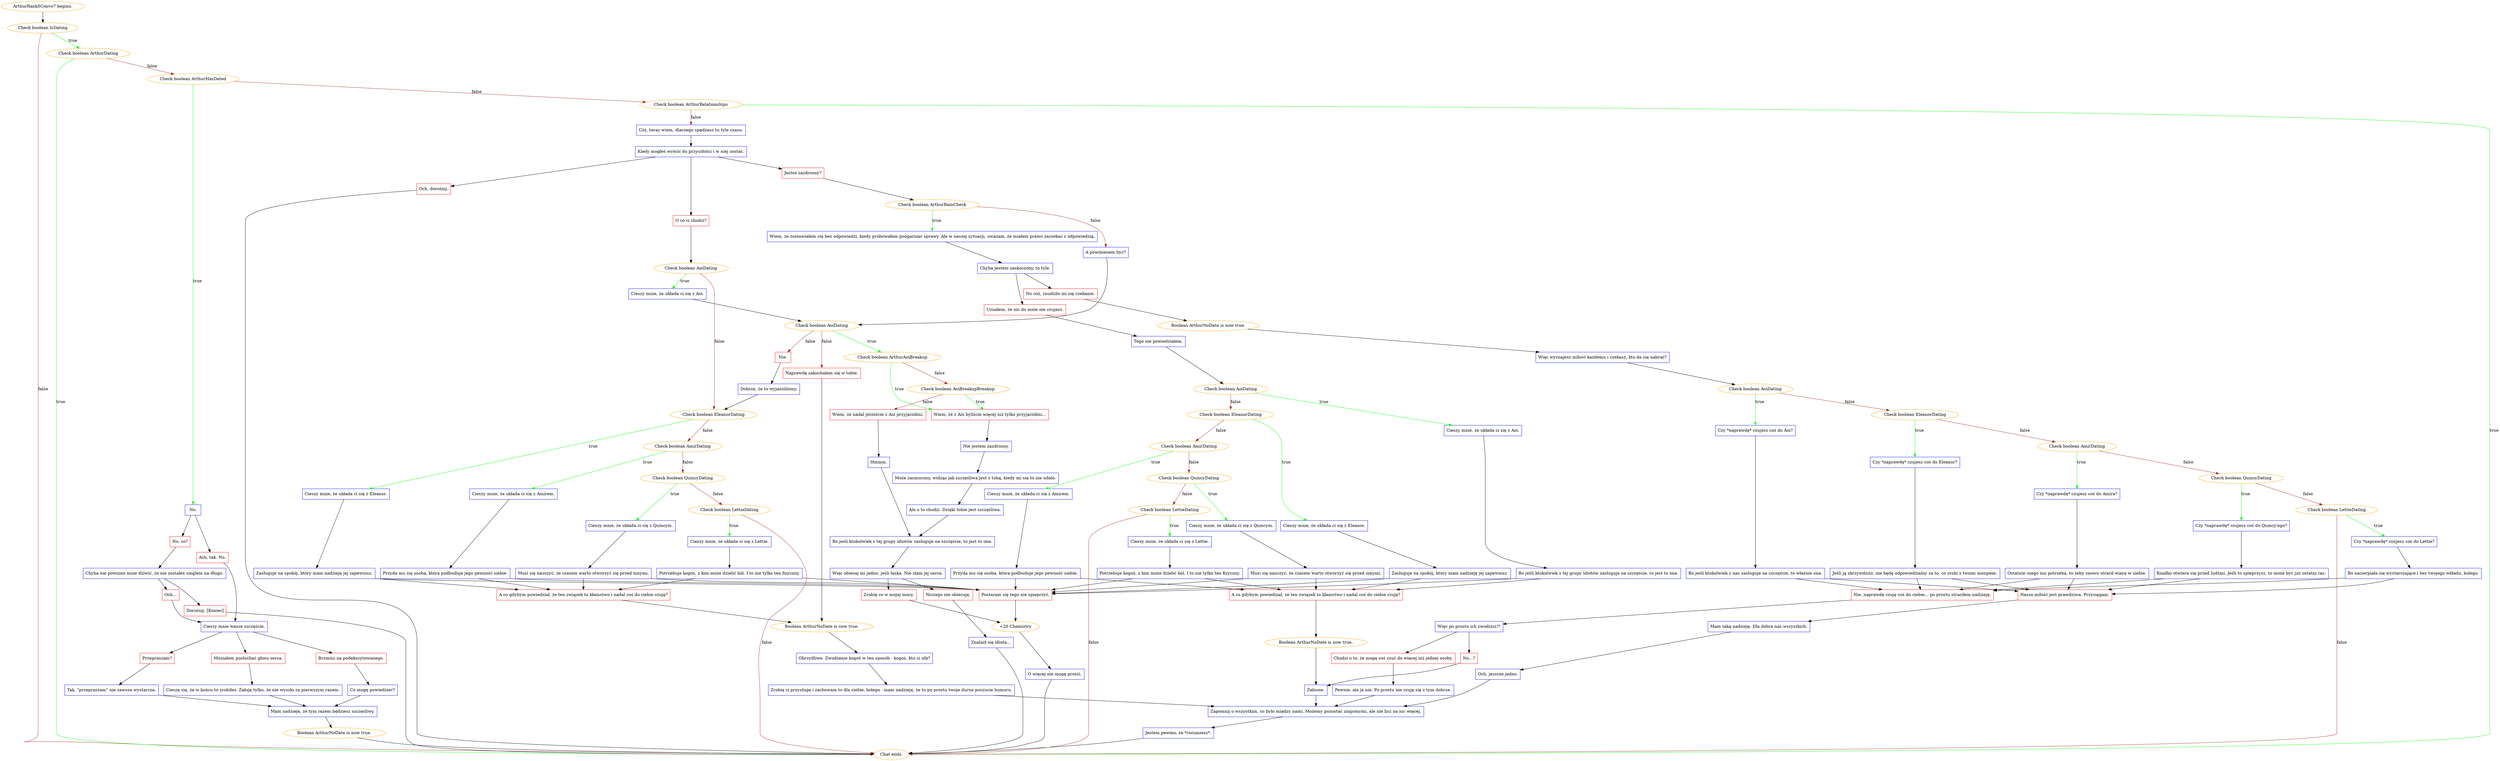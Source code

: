 digraph {
	"ArthurRank5Convo7 begins." [color=orange];
		"ArthurRank5Convo7 begins." -> j2287186983;
	j2287186983 [label="Check boolean IsDating",color=orange];
		j2287186983 -> j3366093715 [label=true,color=green];
		j2287186983 -> "Chat ends." [label=false,color=brown];
	j3366093715 [label="Check boolean ArthurDating",color=orange];
		j3366093715 -> "Chat ends." [label=true,color=green];
		j3366093715 -> j4249377294 [label=false,color=brown];
	"Chat ends." [color=orange];
	j4249377294 [label="Check boolean ArthurHasDated",color=orange];
		j4249377294 -> j2610274122 [label=true,color=green];
		j4249377294 -> j780092072 [label=false,color=brown];
	j2610274122 [label="No.",shape=box,color=blue];
		j2610274122 -> j2041937957;
		j2610274122 -> j1823900130;
	j780092072 [label="Check boolean ArthurRelationships",color=orange];
		j780092072 -> "Chat ends." [label=true,color=green];
		j780092072 -> j1721562138 [label=false,color=brown];
	j2041937957 [label="No, co?",shape=box,color=red];
		j2041937957 -> j1722170937;
	j1823900130 [label="Ach, tak. No.",shape=box,color=red];
		j1823900130 -> j766931650;
	j1721562138 [label="Cóż, teraz wiem, dlaczego spędzasz tu tyle czasu.",shape=box,color=blue];
		j1721562138 -> j3964530777;
	j1722170937 [label="Chyba nie powinno mnie dziwić, że nie zostałeś singlem na długo.",shape=box,color=blue];
		j1722170937 -> j3427641715;
		j1722170937 -> j3510112575;
	j766931650 [label="Cieszy mnie wasze szczęście.",shape=box,color=blue];
		j766931650 -> j3388411462;
		j766931650 -> j3696959853;
		j766931650 -> j3172102793;
	j3964530777 [label="Kiedy mogłeś wrócić do przyszłości i w niej zostać.",shape=box,color=blue];
		j3964530777 -> j784295673;
		j3964530777 -> j3540985718;
		j3964530777 -> j2854288227;
	j3427641715 [label="Dorośnij. [Koniec]",shape=box,color=red];
		j3427641715 -> "Chat ends.";
	j3510112575 [label="Och...",shape=box,color=red];
		j3510112575 -> j766931650;
	j3388411462 [label="Brzmisz na podekscytowanego.",shape=box,color=red];
		j3388411462 -> j2031149288;
	j3696959853 [label="Przepraszam?",shape=box,color=red];
		j3696959853 -> j1096589614;
	j3172102793 [label="Musiałem posłuchać głosu serca.",shape=box,color=red];
		j3172102793 -> j4166720017;
	j784295673 [label="Och, dorośnij.",shape=box,color=red];
		j784295673 -> "Chat ends.";
	j3540985718 [label="Jesteś zazdrosny?",shape=box,color=red];
		j3540985718 -> j1819643693;
	j2854288227 [label="O co ci chodzi?",shape=box,color=red];
		j2854288227 -> j1872707844;
	j2031149288 [label="Co mogę powiedzieć?",shape=box,color=blue];
		j2031149288 -> j1267976133;
	j1096589614 [label="Tak, \"przepraszam\" nie zawsze wystarcza.",shape=box,color=blue];
		j1096589614 -> j1267976133;
	j4166720017 [label="Cieszę się, że w końcu to zrobiłeś. Żałuję tylko, że nie wyszło za pierwszym razem.",shape=box,color=blue];
		j4166720017 -> j1267976133;
	j1819643693 [label="Check boolean ArthurRainCheck",color=orange];
		j1819643693 -> j3933548487 [label=true,color=green];
		j1819643693 -> j2467437033 [label=false,color=brown];
	j1872707844 [label="Check boolean AoiDating",color=orange];
		j1872707844 -> j3699805903 [label=true,color=green];
		j1872707844 -> j1314868176 [label=false,color=brown];
	j1267976133 [label="Mam nadzieję, że tym razem będziesz szczęśliwy.",shape=box,color=blue];
		j1267976133 -> j2533691464;
	j3933548487 [label="Wiem, że zostawiałem cię bez odpowiedzi, kiedy próbowałem poogarniać sprawy. Ale w naszej sytuacji, uważam, że miałem prawo zaczekać z odpowiedzią.",shape=box,color=blue];
		j3933548487 -> j3518701891;
	j2467437033 [label="A powinienem być?",shape=box,color=blue];
		j2467437033 -> j1137287632;
	j3699805903 [label="Cieszy mnie, że układa ci się z Aoi.",shape=box,color=blue];
		j3699805903 -> j1137287632;
	j1314868176 [label="Check boolean EleanorDating",color=orange];
		j1314868176 -> j3126929752 [label=true,color=green];
		j1314868176 -> j2360902743 [label=false,color=brown];
	j2533691464 [label="Boolean ArthurNoDate is now true.",color=orange];
		j2533691464 -> "Chat ends.";
	j3518701891 [label="Chyba jestem zaskoczony, to tyle.",shape=box,color=blue];
		j3518701891 -> j3681190694;
		j3518701891 -> j2011574091;
	j1137287632 [label="Check boolean AoiDating",color=orange];
		j1137287632 -> j645055810 [label=true,color=green];
		j1137287632 -> j3928278542 [label=false,color=brown];
		j1137287632 -> j3657525527 [label=false,color=brown];
	j3126929752 [label="Cieszy mnie, że układa ci się z Eleanor.",shape=box,color=blue];
		j3126929752 -> j2823603107;
	j2360902743 [label="Check boolean AmirDating",color=orange];
		j2360902743 -> j1246825170 [label=true,color=green];
		j2360902743 -> j3619615241 [label=false,color=brown];
	j3681190694 [label="Uznałem, że nic do mnie nie czujesz.",shape=box,color=red];
		j3681190694 -> j4265752635;
	j2011574091 [label="No cóż, znudziło mi się czekanie.",shape=box,color=red];
		j2011574091 -> j552384031;
	j645055810 [label="Check boolean ArthurAoiBreakup",color=orange];
		j645055810 -> j2930039204 [label=true,color=green];
		j645055810 -> j977240989 [label=false,color=brown];
	j3928278542 [label="Nie.",shape=box,color=red];
		j3928278542 -> j2873966971;
	j3657525527 [label="Naprawdę zakochałem się w tobie.",shape=box,color=red];
		j3657525527 -> j2838516504;
	j2823603107 [label="Zasługuje na spokój, który mam nadzieję jej zapewnisz.",shape=box,color=blue];
		j2823603107 -> j1572853846;
		j2823603107 -> j2171743494;
	j1246825170 [label="Cieszy mnie, że układa ci się z Amirem.",shape=box,color=blue];
		j1246825170 -> j2083249133;
	j3619615241 [label="Check boolean QuincyDating",color=orange];
		j3619615241 -> j3350654355 [label=true,color=green];
		j3619615241 -> j2880943410 [label=false,color=brown];
	j4265752635 [label="Tego nie powiedziałem.",shape=box,color=blue];
		j4265752635 -> j699370226;
	j552384031 [label="Boolean ArthurNoDate is now true.",color=orange];
		j552384031 -> j3342865809;
	j2930039204 [label="Wiem, że z Aoi byliście więcej niż tylko przyjaciółmi...",shape=box,color=red];
		j2930039204 -> j398733659;
	j977240989 [label="Check boolean AoiBreakupBreakup",color=orange];
		j977240989 -> j2930039204 [label=true,color=green];
		j977240989 -> j1905882258 [label=false,color=brown];
	j2873966971 [label="Dobrze, że to wyjaśniliśmy.",shape=box,color=blue];
		j2873966971 -> j1314868176;
	j2838516504 [label="Boolean ArthurNoDate is now true.",color=orange];
		j2838516504 -> j4276617919;
	j1572853846 [label="Postaram się tego nie spieprzyć.",shape=box,color=red];
		j1572853846 -> j4160707366;
	j2171743494 [label="A co gdybym powiedział, że ten związek to kłamstwo i nadal coś do ciebie czuję?",shape=box,color=red];
		j2171743494 -> j2838516504;
	j2083249133 [label="Przyda mu się osoba, która podbuduje jego pewność siebie.",shape=box,color=blue];
		j2083249133 -> j2171743494;
		j2083249133 -> j1572853846;
	j3350654355 [label="Cieszy mnie, że układa ci się z Quincym.",shape=box,color=blue];
		j3350654355 -> j3127841482;
	j2880943410 [label="Check boolean LettieDating",color=orange];
		j2880943410 -> j3857697679 [label=true,color=green];
		j2880943410 -> "Chat ends." [label=false,color=brown];
	j699370226 [label="Check boolean AoiDating",color=orange];
		j699370226 -> j530578958 [label=true,color=green];
		j699370226 -> j4192573990 [label=false,color=brown];
	j3342865809 [label="Więc wyznajesz miłość każdemu i czekasz, kto da się nabrać?",shape=box,color=blue];
		j3342865809 -> j2614230410;
	j398733659 [label="Nie jestem zazdrosny.",shape=box,color=blue];
		j398733659 -> j1472860368;
	j1905882258 [label="Wiem, że nadal jesteście z Aoi przyjaciółmi.",shape=box,color=red];
		j1905882258 -> j3883156725;
	j4276617919 [label="Obrzydliwe. Zwodzenie kogoś w ten sposób - kogoś, kto ci ufa?",shape=box,color=blue];
		j4276617919 -> j1362810443;
	j4160707366 [label="+20 Chemistry",color=orange];
		j4160707366 -> j4182474589;
	j3127841482 [label="Musi się nauczyć, że czasem warto otworzyć się przed innymi.",shape=box,color=blue];
		j3127841482 -> j2171743494;
		j3127841482 -> j1572853846;
	j3857697679 [label="Cieszy mnie, że układa ci się z Lettie.",shape=box,color=blue];
		j3857697679 -> j260494605;
	j530578958 [label="Cieszy mnie, że układa ci się z Aoi.",shape=box,color=blue];
		j530578958 -> j2562507023;
	j4192573990 [label="Check boolean EleanorDating",color=orange];
		j4192573990 -> j1208278526 [label=true,color=green];
		j4192573990 -> j2085135710 [label=false,color=brown];
	j2614230410 [label="Check boolean AoiDating",color=orange];
		j2614230410 -> j2163176424 [label=true,color=green];
		j2614230410 -> j2346094008 [label=false,color=brown];
	j1472860368 [label="Może zasmucony, widząc jak szczęśliwa jest z tobą, kiedy mi się to nie udało.",shape=box,color=blue];
		j1472860368 -> j2088111164;
	j3883156725 [label="Hmmm.",shape=box,color=blue];
		j3883156725 -> j3179927579;
	j1362810443 [label="Zrobię ci przysługę i zachowam to dla siebie, kolego - mam nadzieję, że to po prostu twoje durne poczucie humoru.",shape=box,color=blue];
		j1362810443 -> j3164612389;
	j4182474589 [label="O więcej nie mogę prosić.",shape=box,color=blue];
		j4182474589 -> "Chat ends.";
	j260494605 [label="Potrzebuje kogoś, z kim może dzielić ból. I to nie tylko ten fizyczny.",shape=box,color=blue];
		j260494605 -> j2171743494;
		j260494605 -> j1572853846;
	j2562507023 [label="Bo jeśli ktokolwiek z tej grupy idiotów zasługuje na szczęście, to jest to ona.",shape=box,color=blue];
		j2562507023 -> j1572853846;
		j2562507023 -> j895035732;
	j1208278526 [label="Cieszy mnie, że układa ci się z Eleanor.",shape=box,color=blue];
		j1208278526 -> j3023793027;
	j2085135710 [label="Check boolean AmirDating",color=orange];
		j2085135710 -> j35403545 [label=true,color=green];
		j2085135710 -> j2837699176 [label=false,color=brown];
	j2163176424 [label="Czy *naprawdę* czujesz coś do Aoi?",shape=box,color=blue];
		j2163176424 -> j2511318007;
	j2346094008 [label="Check boolean EleanorDating",color=orange];
		j2346094008 -> j959976285 [label=true,color=green];
		j2346094008 -> j375238909 [label=false,color=brown];
	j2088111164 [label="Ale o to chodzi. Dzięki tobie jest szczęśliwa.",shape=box,color=blue];
		j2088111164 -> j3179927579;
	j3179927579 [label="Bo jeśli ktokolwiek z tej grupy idiotów zasługuje na szczęście, to jest to ona.",shape=box,color=blue];
		j3179927579 -> j1667167416;
	j3164612389 [label="Zapomnij o wszystkim, co było między nami. Możemy pozostać znajomymi, ale nie licz na nic więcej.",shape=box,color=blue];
		j3164612389 -> j2174926998;
	j895035732 [label="A co gdybym powiedział, że ten związek to kłamstwo i nadal coś do ciebie czuję?",shape=box,color=red];
		j895035732 -> j1521513279;
	j3023793027 [label="Zasługuje na spokój, który mam nadzieję jej zapewnisz.",shape=box,color=blue];
		j3023793027 -> j895035732;
		j3023793027 -> j1572853846;
	j35403545 [label="Cieszy mnie, że układa ci się z Amirem.",shape=box,color=blue];
		j35403545 -> j4197300707;
	j2837699176 [label="Check boolean QuincyDating",color=orange];
		j2837699176 -> j3823221916 [label=true,color=green];
		j2837699176 -> j3311803142 [label=false,color=brown];
	j2511318007 [label="Bo jeśli ktokolwiek z nas zasługuje na szczęście, to właśnie ona.",shape=box,color=blue];
		j2511318007 -> j2402320202;
		j2511318007 -> j3078498387;
	j959976285 [label="Czy *naprawdę* czujesz coś do Eleanor?",shape=box,color=blue];
		j959976285 -> j3600325246;
	j375238909 [label="Check boolean AmirDating",color=orange];
		j375238909 -> j3138663099 [label=true,color=green];
		j375238909 -> j2380864102 [label=false,color=brown];
	j1667167416 [label="Więc obiecaj mi jedno, jeśli łaska. Nie złam jej serca.",shape=box,color=blue];
		j1667167416 -> j2833744093;
		j1667167416 -> j13347833;
	j2174926998 [label="Jestem pewien, że *rozumiesz*.",shape=box,color=blue];
		j2174926998 -> "Chat ends.";
	j1521513279 [label="Boolean ArthurNoDate is now true.",color=orange];
		j1521513279 -> j2615443600;
	j4197300707 [label="Przyda mu się osoba, która podbuduje jego pewność siebie.",shape=box,color=blue];
		j4197300707 -> j1572853846;
		j4197300707 -> j895035732;
	j3823221916 [label="Cieszy mnie, że układa ci się z Quincym.",shape=box,color=blue];
		j3823221916 -> j3351498517;
	j3311803142 [label="Check boolean LettieDating",color=orange];
		j3311803142 -> j1256741075 [label=true,color=green];
		j3311803142 -> "Chat ends." [label=false,color=brown];
	j2402320202 [label="Nie, naprawdę czuję coś do ciebie... po prostu straciłem nadzieję.",shape=box,color=red];
		j2402320202 -> j876928564;
	j3078498387 [label="Nasza miłość jest prawdziwa. Przysięgam.",shape=box,color=red];
		j3078498387 -> j3611785505;
	j3600325246 [label="Jeśli ją skrzywdzisz, nie będę odpowiedzialny za to, co zrobi z twoim mózgiem.",shape=box,color=blue];
		j3600325246 -> j2402320202;
		j3600325246 -> j3078498387;
	j3138663099 [label="Czy *naprawdę* czujesz coś do Amira?",shape=box,color=blue];
		j3138663099 -> j1168868882;
	j2380864102 [label="Check boolean QuincyDating",color=orange];
		j2380864102 -> j3286960540 [label=true,color=green];
		j2380864102 -> j284065050 [label=false,color=brown];
	j2833744093 [label="Zrobię co w mojej mocy.",shape=box,color=red];
		j2833744093 -> j4160707366;
	j13347833 [label="Niczego nie obiecuję.",shape=box,color=red];
		j13347833 -> j2011785719;
	j2615443600 [label="Żałosne.",shape=box,color=blue];
		j2615443600 -> j3164612389;
	j3351498517 [label="Musi się nauczyć, że czasem warto otworzyć się przed innymi.",shape=box,color=blue];
		j3351498517 -> j1572853846;
		j3351498517 -> j895035732;
	j1256741075 [label="Cieszy mnie, że układa ci się z Lettie.",shape=box,color=blue];
		j1256741075 -> j1793458291;
	j876928564 [label="Więc po prostu ich zwodzisz?!",shape=box,color=blue];
		j876928564 -> j3901071358;
		j876928564 -> j1920675338;
	j3611785505 [label="Mam taką nadzieję. Dla dobra nas wszystkich.",shape=box,color=blue];
		j3611785505 -> j1973114789;
	j1168868882 [label="Ostatnie czego mu potrzeba, to żeby znowu stracił wiarę w siebie.",shape=box,color=blue];
		j1168868882 -> j2402320202;
		j1168868882 -> j3078498387;
	j3286960540 [label="Czy *naprawdę* czujesz coś do Quincy'ego?",shape=box,color=blue];
		j3286960540 -> j853166500;
	j284065050 [label="Check boolean LettieDating",color=orange];
		j284065050 -> j716753729 [label=true,color=green];
		j284065050 -> "Chat ends." [label=false,color=brown];
	j2011785719 [label="Znalazł się idiota...",shape=box,color=blue];
		j2011785719 -> "Chat ends.";
	j1793458291 [label="Potrzebuje kogoś, z kim może dzielić ból. I to nie tylko ten fizyczny.",shape=box,color=blue];
		j1793458291 -> j1572853846;
		j1793458291 -> j895035732;
	j3901071358 [label="No...?",shape=box,color=red];
		j3901071358 -> j2615443600;
	j1920675338 [label="Chodzi o to, że mogę coś czuć do więcej niż jednej osoby.",shape=box,color=red];
		j1920675338 -> j1339202181;
	j1973114789 [label="Och, jeszcze jedno.",shape=box,color=blue];
		j1973114789 -> j3164612389;
	j853166500 [label="Rzadko otwiera się przed ludźmi. Jeśli to spieprzysz, to może być już ostatni raz.",shape=box,color=blue];
		j853166500 -> j2402320202;
		j853166500 -> j3078498387;
	j716753729 [label="Czy *naprawdę* czujesz coś do Lettie?",shape=box,color=blue];
		j716753729 -> j2748370906;
	j1339202181 [label="Pewnie, ale ja nie. Po prostu nie czuję się z tym dobrze.",shape=box,color=blue];
		j1339202181 -> j3164612389;
	j2748370906 [label="Bo nacierpiała się wystarczające i bez twojego wkładu, kolego.",shape=box,color=blue];
		j2748370906 -> j2402320202;
		j2748370906 -> j3078498387;
}